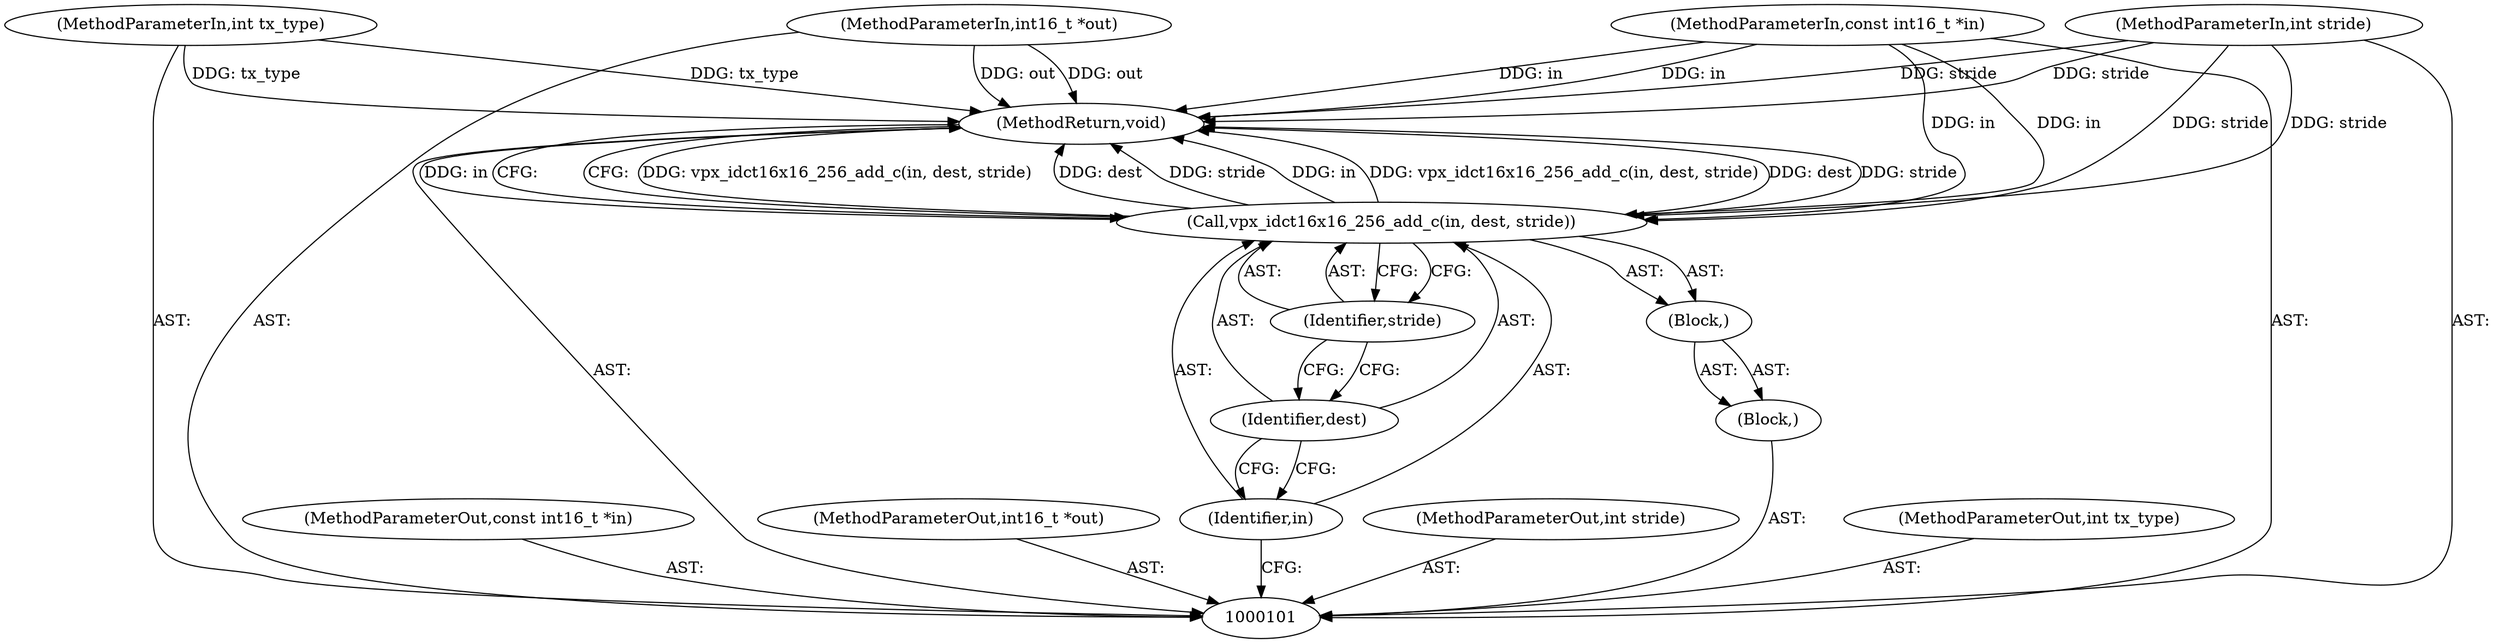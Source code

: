 digraph "0_Android_5a9753fca56f0eeb9f61e342b2fccffc364f9426_55" {
"1000112" [label="(MethodReturn,void)"];
"1000102" [label="(MethodParameterIn,const int16_t *in)"];
"1000125" [label="(MethodParameterOut,const int16_t *in)"];
"1000103" [label="(MethodParameterIn,int16_t *out)"];
"1000126" [label="(MethodParameterOut,int16_t *out)"];
"1000104" [label="(MethodParameterIn,int stride)"];
"1000127" [label="(MethodParameterOut,int stride)"];
"1000105" [label="(MethodParameterIn,int tx_type)"];
"1000128" [label="(MethodParameterOut,int tx_type)"];
"1000106" [label="(Block,)"];
"1000107" [label="(Block,)"];
"1000108" [label="(Call,vpx_idct16x16_256_add_c(in, dest, stride))"];
"1000109" [label="(Identifier,in)"];
"1000110" [label="(Identifier,dest)"];
"1000111" [label="(Identifier,stride)"];
"1000112" -> "1000101"  [label="AST: "];
"1000112" -> "1000108"  [label="CFG: "];
"1000108" -> "1000112"  [label="DDG: vpx_idct16x16_256_add_c(in, dest, stride)"];
"1000108" -> "1000112"  [label="DDG: dest"];
"1000108" -> "1000112"  [label="DDG: stride"];
"1000108" -> "1000112"  [label="DDG: in"];
"1000104" -> "1000112"  [label="DDG: stride"];
"1000105" -> "1000112"  [label="DDG: tx_type"];
"1000103" -> "1000112"  [label="DDG: out"];
"1000102" -> "1000112"  [label="DDG: in"];
"1000102" -> "1000101"  [label="AST: "];
"1000102" -> "1000112"  [label="DDG: in"];
"1000102" -> "1000108"  [label="DDG: in"];
"1000125" -> "1000101"  [label="AST: "];
"1000103" -> "1000101"  [label="AST: "];
"1000103" -> "1000112"  [label="DDG: out"];
"1000126" -> "1000101"  [label="AST: "];
"1000104" -> "1000101"  [label="AST: "];
"1000104" -> "1000112"  [label="DDG: stride"];
"1000104" -> "1000108"  [label="DDG: stride"];
"1000127" -> "1000101"  [label="AST: "];
"1000105" -> "1000101"  [label="AST: "];
"1000105" -> "1000112"  [label="DDG: tx_type"];
"1000128" -> "1000101"  [label="AST: "];
"1000106" -> "1000101"  [label="AST: "];
"1000107" -> "1000106"  [label="AST: "];
"1000107" -> "1000106"  [label="AST: "];
"1000108" -> "1000107"  [label="AST: "];
"1000108" -> "1000107"  [label="AST: "];
"1000108" -> "1000111"  [label="CFG: "];
"1000109" -> "1000108"  [label="AST: "];
"1000110" -> "1000108"  [label="AST: "];
"1000111" -> "1000108"  [label="AST: "];
"1000112" -> "1000108"  [label="CFG: "];
"1000108" -> "1000112"  [label="DDG: vpx_idct16x16_256_add_c(in, dest, stride)"];
"1000108" -> "1000112"  [label="DDG: dest"];
"1000108" -> "1000112"  [label="DDG: stride"];
"1000108" -> "1000112"  [label="DDG: in"];
"1000102" -> "1000108"  [label="DDG: in"];
"1000104" -> "1000108"  [label="DDG: stride"];
"1000109" -> "1000108"  [label="AST: "];
"1000109" -> "1000101"  [label="CFG: "];
"1000110" -> "1000109"  [label="CFG: "];
"1000110" -> "1000108"  [label="AST: "];
"1000110" -> "1000109"  [label="CFG: "];
"1000111" -> "1000110"  [label="CFG: "];
"1000111" -> "1000108"  [label="AST: "];
"1000111" -> "1000110"  [label="CFG: "];
"1000108" -> "1000111"  [label="CFG: "];
}
